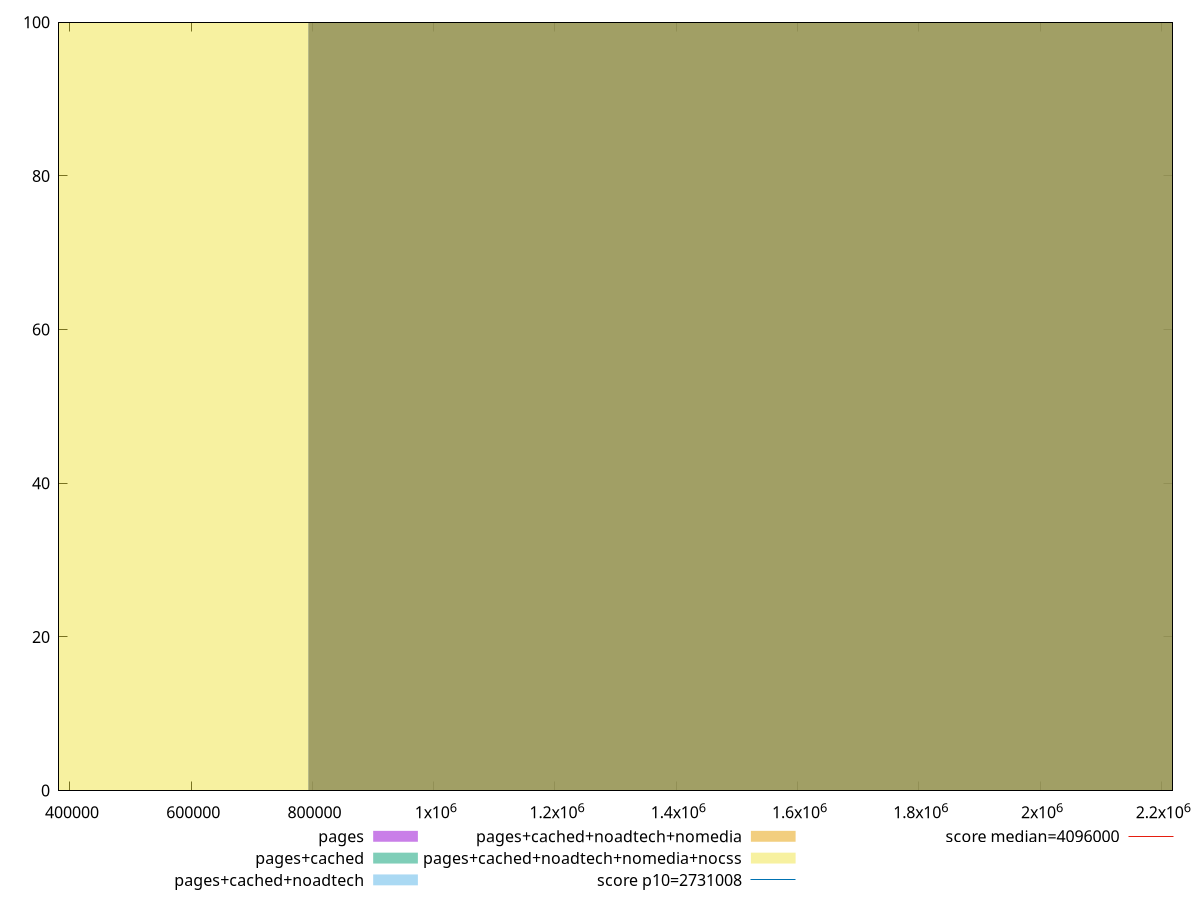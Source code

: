 reset

$pages <<EOF
1586859.7236986326 100
EOF

$pagesCached <<EOF
1586859.7236986326 100
EOF

$pagesCachedNoadtech <<EOF
1586859.7236986326 100
EOF

$pagesCachedNoadtechNomedia <<EOF
1586859.7236986326 100
EOF

$pagesCachedNoadtechNomediaNocss <<EOF
0 100
EOF

set key outside below
set boxwidth 1586859.7236986326
set xrange [382062:2218346]
set yrange [0:100]
set trange [0:100]
set style fill transparent solid 0.5 noborder

set parametric
set terminal svg size 640, 530 enhanced background rgb 'white'
set output "report_00019_2021-02-10T18-14-37.922Z//total-byte-weight/comparison/histogram/all_raw.svg"

plot $pages title "pages" with boxes, \
     $pagesCached title "pages+cached" with boxes, \
     $pagesCachedNoadtech title "pages+cached+noadtech" with boxes, \
     $pagesCachedNoadtechNomedia title "pages+cached+noadtech+nomedia" with boxes, \
     $pagesCachedNoadtechNomediaNocss title "pages+cached+noadtech+nomedia+nocss" with boxes, \
     2731008,t title "score p10=2731008", \
     4096000,t title "score median=4096000"

reset
